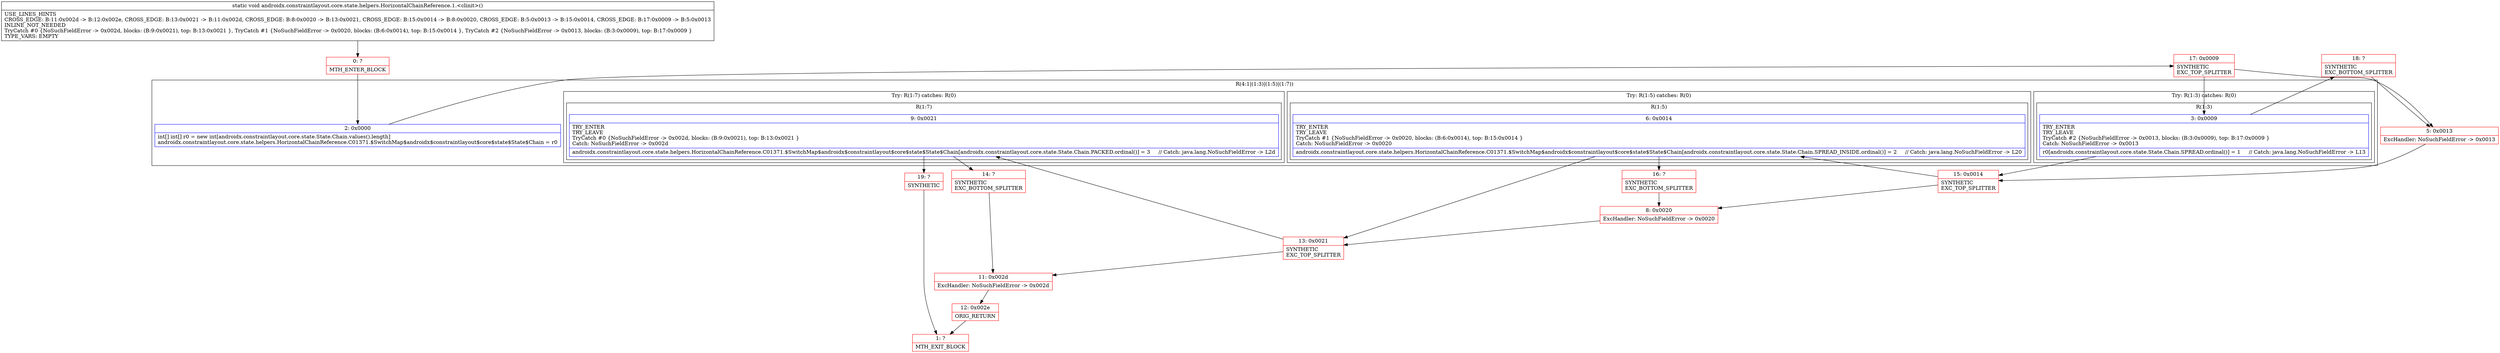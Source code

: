 digraph "CFG forandroidx.constraintlayout.core.state.helpers.HorizontalChainReference.1.\<clinit\>()V" {
subgraph cluster_Region_1512604496 {
label = "R(4:1|(1:3)|(1:5)|(1:7))";
node [shape=record,color=blue];
Node_2 [shape=record,label="{2\:\ 0x0000|int[] int[] r0 = new int[androidx.constraintlayout.core.state.State.Chain.values().length]\landroidx.constraintlayout.core.state.helpers.HorizontalChainReference.C01371.$SwitchMap$androidx$constraintlayout$core$state$State$Chain = r0\l}"];
subgraph cluster_TryCatchRegion_995315391 {
label = "Try: R(1:3) catches: R(0)";
node [shape=record,color=blue];
subgraph cluster_Region_548390764 {
label = "R(1:3)";
node [shape=record,color=blue];
Node_3 [shape=record,label="{3\:\ 0x0009|TRY_ENTER\lTRY_LEAVE\lTryCatch #2 \{NoSuchFieldError \-\> 0x0013, blocks: (B:3:0x0009), top: B:17:0x0009 \}\lCatch: NoSuchFieldError \-\> 0x0013\l|r0[androidx.constraintlayout.core.state.State.Chain.SPREAD.ordinal()] = 1     \/\/ Catch: java.lang.NoSuchFieldError \-\> L13\l}"];
}
subgraph cluster_Region_303536123 {
label = "R(0) | ExcHandler: NoSuchFieldError \-\> 0x0013\l";
node [shape=record,color=blue];
}
}
subgraph cluster_TryCatchRegion_1624493884 {
label = "Try: R(1:5) catches: R(0)";
node [shape=record,color=blue];
subgraph cluster_Region_1040212454 {
label = "R(1:5)";
node [shape=record,color=blue];
Node_6 [shape=record,label="{6\:\ 0x0014|TRY_ENTER\lTRY_LEAVE\lTryCatch #1 \{NoSuchFieldError \-\> 0x0020, blocks: (B:6:0x0014), top: B:15:0x0014 \}\lCatch: NoSuchFieldError \-\> 0x0020\l|androidx.constraintlayout.core.state.helpers.HorizontalChainReference.C01371.$SwitchMap$androidx$constraintlayout$core$state$State$Chain[androidx.constraintlayout.core.state.State.Chain.SPREAD_INSIDE.ordinal()] = 2     \/\/ Catch: java.lang.NoSuchFieldError \-\> L20\l}"];
}
subgraph cluster_Region_528999983 {
label = "R(0) | ExcHandler: NoSuchFieldError \-\> 0x0020\l";
node [shape=record,color=blue];
}
}
subgraph cluster_TryCatchRegion_830538347 {
label = "Try: R(1:7) catches: R(0)";
node [shape=record,color=blue];
subgraph cluster_Region_1339396424 {
label = "R(1:7)";
node [shape=record,color=blue];
Node_9 [shape=record,label="{9\:\ 0x0021|TRY_ENTER\lTRY_LEAVE\lTryCatch #0 \{NoSuchFieldError \-\> 0x002d, blocks: (B:9:0x0021), top: B:13:0x0021 \}\lCatch: NoSuchFieldError \-\> 0x002d\l|androidx.constraintlayout.core.state.helpers.HorizontalChainReference.C01371.$SwitchMap$androidx$constraintlayout$core$state$State$Chain[androidx.constraintlayout.core.state.State.Chain.PACKED.ordinal()] = 3     \/\/ Catch: java.lang.NoSuchFieldError \-\> L2d\l}"];
}
subgraph cluster_Region_1919403525 {
label = "R(0) | ExcHandler: NoSuchFieldError \-\> 0x002d\l";
node [shape=record,color=blue];
}
}
}
subgraph cluster_Region_303536123 {
label = "R(0) | ExcHandler: NoSuchFieldError \-\> 0x0013\l";
node [shape=record,color=blue];
}
subgraph cluster_Region_528999983 {
label = "R(0) | ExcHandler: NoSuchFieldError \-\> 0x0020\l";
node [shape=record,color=blue];
}
subgraph cluster_Region_1919403525 {
label = "R(0) | ExcHandler: NoSuchFieldError \-\> 0x002d\l";
node [shape=record,color=blue];
}
Node_0 [shape=record,color=red,label="{0\:\ ?|MTH_ENTER_BLOCK\l}"];
Node_17 [shape=record,color=red,label="{17\:\ 0x0009|SYNTHETIC\lEXC_TOP_SPLITTER\l}"];
Node_15 [shape=record,color=red,label="{15\:\ 0x0014|SYNTHETIC\lEXC_TOP_SPLITTER\l}"];
Node_13 [shape=record,color=red,label="{13\:\ 0x0021|SYNTHETIC\lEXC_TOP_SPLITTER\l}"];
Node_14 [shape=record,color=red,label="{14\:\ ?|SYNTHETIC\lEXC_BOTTOM_SPLITTER\l}"];
Node_19 [shape=record,color=red,label="{19\:\ ?|SYNTHETIC\l}"];
Node_1 [shape=record,color=red,label="{1\:\ ?|MTH_EXIT_BLOCK\l}"];
Node_11 [shape=record,color=red,label="{11\:\ 0x002d|ExcHandler: NoSuchFieldError \-\> 0x002d\l}"];
Node_12 [shape=record,color=red,label="{12\:\ 0x002e|ORIG_RETURN\l}"];
Node_16 [shape=record,color=red,label="{16\:\ ?|SYNTHETIC\lEXC_BOTTOM_SPLITTER\l}"];
Node_8 [shape=record,color=red,label="{8\:\ 0x0020|ExcHandler: NoSuchFieldError \-\> 0x0020\l}"];
Node_18 [shape=record,color=red,label="{18\:\ ?|SYNTHETIC\lEXC_BOTTOM_SPLITTER\l}"];
Node_5 [shape=record,color=red,label="{5\:\ 0x0013|ExcHandler: NoSuchFieldError \-\> 0x0013\l}"];
MethodNode[shape=record,label="{static void androidx.constraintlayout.core.state.helpers.HorizontalChainReference.1.\<clinit\>()  | USE_LINES_HINTS\lCROSS_EDGE: B:11:0x002d \-\> B:12:0x002e, CROSS_EDGE: B:13:0x0021 \-\> B:11:0x002d, CROSS_EDGE: B:8:0x0020 \-\> B:13:0x0021, CROSS_EDGE: B:15:0x0014 \-\> B:8:0x0020, CROSS_EDGE: B:5:0x0013 \-\> B:15:0x0014, CROSS_EDGE: B:17:0x0009 \-\> B:5:0x0013\lINLINE_NOT_NEEDED\lTryCatch #0 \{NoSuchFieldError \-\> 0x002d, blocks: (B:9:0x0021), top: B:13:0x0021 \}, TryCatch #1 \{NoSuchFieldError \-\> 0x0020, blocks: (B:6:0x0014), top: B:15:0x0014 \}, TryCatch #2 \{NoSuchFieldError \-\> 0x0013, blocks: (B:3:0x0009), top: B:17:0x0009 \}\lTYPE_VARS: EMPTY\l}"];
MethodNode -> Node_0;Node_2 -> Node_17;
Node_3 -> Node_15;
Node_3 -> Node_18;
Node_6 -> Node_13;
Node_6 -> Node_16;
Node_9 -> Node_14;
Node_9 -> Node_19;
Node_0 -> Node_2;
Node_17 -> Node_3;
Node_17 -> Node_5;
Node_15 -> Node_6;
Node_15 -> Node_8;
Node_13 -> Node_9;
Node_13 -> Node_11;
Node_14 -> Node_11;
Node_19 -> Node_1;
Node_11 -> Node_12;
Node_12 -> Node_1;
Node_16 -> Node_8;
Node_8 -> Node_13;
Node_18 -> Node_5;
Node_5 -> Node_15;
}

